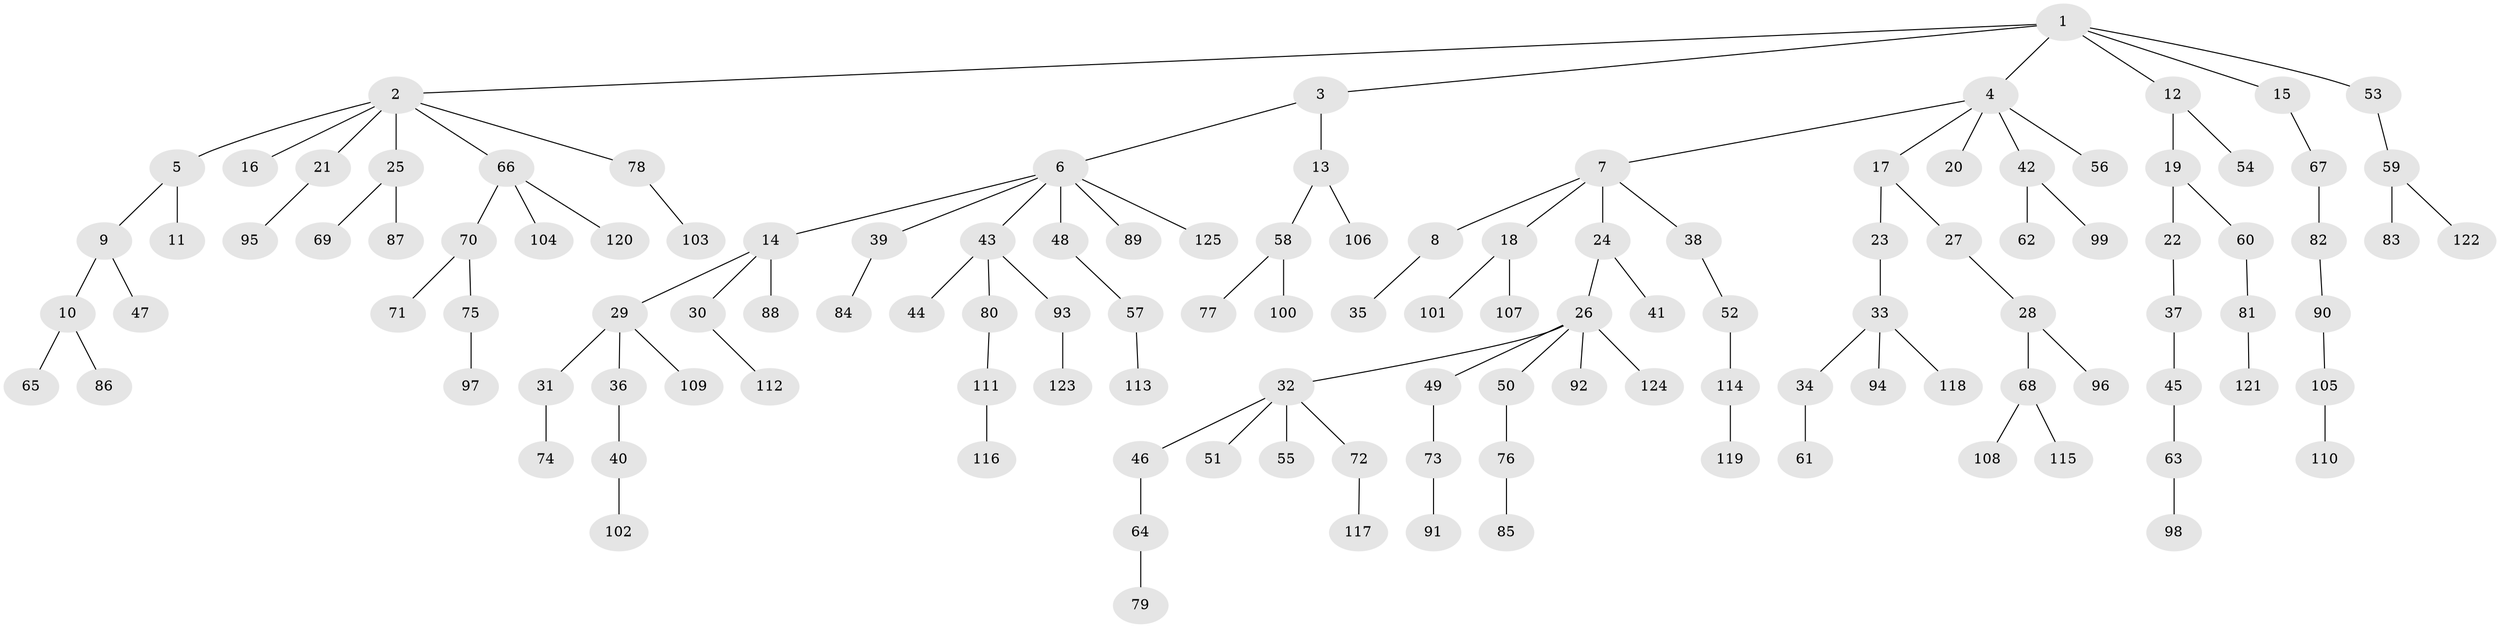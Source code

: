 // coarse degree distribution, {11: 0.02702702702702703, 3: 0.10810810810810811, 8: 0.02702702702702703, 2: 0.05405405405405406, 4: 0.02702702702702703, 1: 0.7297297297297297, 6: 0.02702702702702703}
// Generated by graph-tools (version 1.1) at 2025/19/03/04/25 18:19:26]
// undirected, 125 vertices, 124 edges
graph export_dot {
graph [start="1"]
  node [color=gray90,style=filled];
  1;
  2;
  3;
  4;
  5;
  6;
  7;
  8;
  9;
  10;
  11;
  12;
  13;
  14;
  15;
  16;
  17;
  18;
  19;
  20;
  21;
  22;
  23;
  24;
  25;
  26;
  27;
  28;
  29;
  30;
  31;
  32;
  33;
  34;
  35;
  36;
  37;
  38;
  39;
  40;
  41;
  42;
  43;
  44;
  45;
  46;
  47;
  48;
  49;
  50;
  51;
  52;
  53;
  54;
  55;
  56;
  57;
  58;
  59;
  60;
  61;
  62;
  63;
  64;
  65;
  66;
  67;
  68;
  69;
  70;
  71;
  72;
  73;
  74;
  75;
  76;
  77;
  78;
  79;
  80;
  81;
  82;
  83;
  84;
  85;
  86;
  87;
  88;
  89;
  90;
  91;
  92;
  93;
  94;
  95;
  96;
  97;
  98;
  99;
  100;
  101;
  102;
  103;
  104;
  105;
  106;
  107;
  108;
  109;
  110;
  111;
  112;
  113;
  114;
  115;
  116;
  117;
  118;
  119;
  120;
  121;
  122;
  123;
  124;
  125;
  1 -- 2;
  1 -- 3;
  1 -- 4;
  1 -- 12;
  1 -- 15;
  1 -- 53;
  2 -- 5;
  2 -- 16;
  2 -- 21;
  2 -- 25;
  2 -- 66;
  2 -- 78;
  3 -- 6;
  3 -- 13;
  4 -- 7;
  4 -- 17;
  4 -- 20;
  4 -- 42;
  4 -- 56;
  5 -- 9;
  5 -- 11;
  6 -- 14;
  6 -- 39;
  6 -- 43;
  6 -- 48;
  6 -- 89;
  6 -- 125;
  7 -- 8;
  7 -- 18;
  7 -- 24;
  7 -- 38;
  8 -- 35;
  9 -- 10;
  9 -- 47;
  10 -- 65;
  10 -- 86;
  12 -- 19;
  12 -- 54;
  13 -- 58;
  13 -- 106;
  14 -- 29;
  14 -- 30;
  14 -- 88;
  15 -- 67;
  17 -- 23;
  17 -- 27;
  18 -- 101;
  18 -- 107;
  19 -- 22;
  19 -- 60;
  21 -- 95;
  22 -- 37;
  23 -- 33;
  24 -- 26;
  24 -- 41;
  25 -- 69;
  25 -- 87;
  26 -- 32;
  26 -- 49;
  26 -- 50;
  26 -- 92;
  26 -- 124;
  27 -- 28;
  28 -- 68;
  28 -- 96;
  29 -- 31;
  29 -- 36;
  29 -- 109;
  30 -- 112;
  31 -- 74;
  32 -- 46;
  32 -- 51;
  32 -- 55;
  32 -- 72;
  33 -- 34;
  33 -- 94;
  33 -- 118;
  34 -- 61;
  36 -- 40;
  37 -- 45;
  38 -- 52;
  39 -- 84;
  40 -- 102;
  42 -- 62;
  42 -- 99;
  43 -- 44;
  43 -- 80;
  43 -- 93;
  45 -- 63;
  46 -- 64;
  48 -- 57;
  49 -- 73;
  50 -- 76;
  52 -- 114;
  53 -- 59;
  57 -- 113;
  58 -- 77;
  58 -- 100;
  59 -- 83;
  59 -- 122;
  60 -- 81;
  63 -- 98;
  64 -- 79;
  66 -- 70;
  66 -- 104;
  66 -- 120;
  67 -- 82;
  68 -- 108;
  68 -- 115;
  70 -- 71;
  70 -- 75;
  72 -- 117;
  73 -- 91;
  75 -- 97;
  76 -- 85;
  78 -- 103;
  80 -- 111;
  81 -- 121;
  82 -- 90;
  90 -- 105;
  93 -- 123;
  105 -- 110;
  111 -- 116;
  114 -- 119;
}
